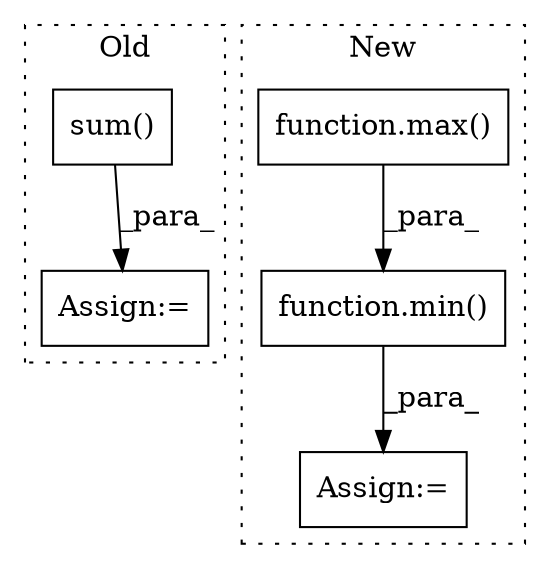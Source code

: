 digraph G {
subgraph cluster0 {
1 [label="sum()" a="75" s="3452" l="53" shape="box"];
4 [label="Assign:=" a="68" s="3528" l="3" shape="box"];
label = "Old";
style="dotted";
}
subgraph cluster1 {
2 [label="function.min()" a="75" s="3613,3645" l="4,1" shape="box"];
3 [label="Assign:=" a="68" s="3610" l="3" shape="box"];
5 [label="function.max()" a="75" s="3532,3593" l="4,1" shape="box"];
label = "New";
style="dotted";
}
1 -> 4 [label="_para_"];
2 -> 3 [label="_para_"];
5 -> 2 [label="_para_"];
}